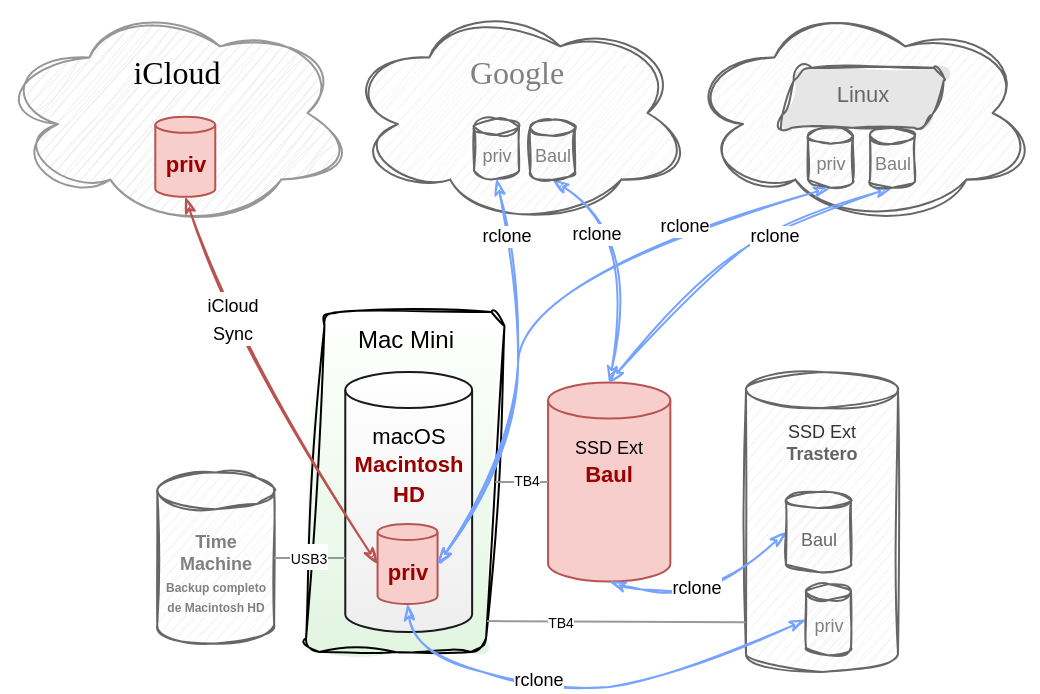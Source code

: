 <mxfile version="22.1.2" type="device">
  <diagram name="Page-1" id="sTeGwQV9_m6BofXgbJ5z">
    <mxGraphModel dx="762" dy="608" grid="1" gridSize="10" guides="1" tooltips="1" connect="1" arrows="1" fold="1" page="1" pageScale="1" pageWidth="1169" pageHeight="1654" math="0" shadow="0">
      <root>
        <mxCell id="0" />
        <mxCell id="1" parent="0" />
        <mxCell id="6rD2mT2luqhWMipCLlh9-2" value="" style="ellipse;shape=cloud;whiteSpace=wrap;html=1;fillColor=#f5f5f5;strokeColor=#666666;fontSize=16;sketch=1;curveFitting=1;jiggle=2;fontFamily=Verdana;labelPosition=center;verticalLabelPosition=middle;align=center;verticalAlign=top;fontColor=#333333;" parent="1" vertex="1">
          <mxGeometry x="424.56" y="113" width="174.56" height="111" as="geometry" />
        </mxCell>
        <mxCell id="6rD2mT2luqhWMipCLlh9-6" value="&lt;font style=&quot;font-size: 9px;&quot;&gt;SSD Ext&lt;br&gt;&lt;/font&gt;&lt;b style=&quot;&quot;&gt;&lt;font color=&quot;#636363&quot;&gt;Trastero&lt;/font&gt;&lt;/b&gt;" style="shape=cylinder3;whiteSpace=wrap;html=1;boundedLbl=1;backgroundOutline=1;size=9;verticalAlign=top;fontSize=9;fillColor=#f5f5f5;strokeColor=#666666;fontColor=#333333;sketch=1;curveFitting=1;jiggle=1;" parent="1" vertex="1">
          <mxGeometry x="454" y="298" width="76" height="150" as="geometry" />
        </mxCell>
        <mxCell id="6rD2mT2luqhWMipCLlh9-19" value="Mac Mini" style="shape=parallelogram;perimeter=parallelogramPerimeter;whiteSpace=wrap;html=1;fixedSize=1;size=10.0;rounded=1;fontSize=12;strokeWidth=1;sketch=1;curveFitting=1;jiggle=2;fillColor=#FFFFFF;strokeColor=#000000;fillStyle=solid;arcSize=14;verticalAlign=top;gradientColor=#E1F5E0;" parent="1" vertex="1">
          <mxGeometry x="233.64" y="268" width="100" height="170" as="geometry" />
        </mxCell>
        <mxCell id="z99PI1cJXAMRWRogK8VI-193" value="&lt;br&gt;iCloud" style="ellipse;shape=cloud;whiteSpace=wrap;html=1;fillColor=#EEEEEE;strokeColor=#979797;fontSize=16;sketch=1;curveFitting=1;jiggle=2;fontFamily=Verdana;labelPosition=center;verticalLabelPosition=middle;align=center;verticalAlign=top;fillStyle=hachure;gradientColor=#979797;gradientDirection=north;" parent="1" vertex="1">
          <mxGeometry x="82" y="113" width="174.56" height="111" as="geometry" />
        </mxCell>
        <mxCell id="6rD2mT2luqhWMipCLlh9-1" value="&lt;font color=&quot;#808080&quot;&gt;&lt;br&gt;Google&lt;/font&gt;" style="ellipse;shape=cloud;whiteSpace=wrap;html=1;fillColor=#f5f5f5;strokeColor=#666666;fontSize=16;sketch=1;curveFitting=1;jiggle=2;fontFamily=Verdana;labelPosition=center;verticalLabelPosition=middle;align=center;verticalAlign=top;fontColor=#333333;" parent="1" vertex="1">
          <mxGeometry x="252" y="113" width="174.56" height="111" as="geometry" />
        </mxCell>
        <mxCell id="6rD2mT2luqhWMipCLlh9-4" value="&lt;b style=&quot;border-color: var(--border-color); color: rgb(153, 0, 0); font-size: 11px;&quot;&gt;priv&lt;/b&gt;" style="shape=cylinder3;whiteSpace=wrap;html=1;boundedLbl=1;backgroundOutline=1;size=4;fillColor=#f8cecc;strokeColor=#b85450;" parent="1" vertex="1">
          <mxGeometry x="158.64" y="170.42" width="30" height="40" as="geometry" />
        </mxCell>
        <mxCell id="6rD2mT2luqhWMipCLlh9-5" value="&lt;font style=&quot;font-size: 9px;&quot;&gt;SSD Ext&lt;/font&gt; &lt;font size=&quot;1&quot; color=&quot;#990000&quot;&gt;&lt;b style=&quot;font-size: 11px;&quot;&gt;Baul&lt;/b&gt;&lt;/font&gt;" style="shape=cylinder3;whiteSpace=wrap;html=1;boundedLbl=1;backgroundOutline=1;size=9;verticalAlign=top;fillColor=#f8cecc;strokeColor=#b85450;" parent="1" vertex="1">
          <mxGeometry x="355.03" y="303.26" width="61.14" height="99.48" as="geometry" />
        </mxCell>
        <mxCell id="6rD2mT2luqhWMipCLlh9-7" value="&lt;font style=&quot;font-size: 11px;&quot;&gt;&lt;font style=&quot;font-size: 11px;&quot;&gt;macOS&lt;/font&gt; &lt;font style=&quot;font-size: 11px;&quot; color=&quot;#990000&quot;&gt;&lt;b&gt;Macintosh HD&lt;/b&gt;&lt;/font&gt;&lt;/font&gt;" style="shape=cylinder3;whiteSpace=wrap;html=1;boundedLbl=1;backgroundOutline=1;size=9;verticalAlign=top;fillColor=#FFFFFF;strokeColor=#1A1A1A;gradientColor=#EEEEEE;" parent="1" vertex="1">
          <mxGeometry x="253.64" y="298" width="63.42" height="130" as="geometry" />
        </mxCell>
        <mxCell id="6rD2mT2luqhWMipCLlh9-8" value="&lt;b style=&quot;border-color: var(--border-color); color: rgb(153, 0, 0); font-size: 11px;&quot;&gt;priv&lt;/b&gt;" style="shape=cylinder3;whiteSpace=wrap;html=1;boundedLbl=1;backgroundOutline=1;size=4;fillColor=#f8cecc;strokeColor=#b85450;" parent="1" vertex="1">
          <mxGeometry x="269.78" y="374" width="30" height="40" as="geometry" />
        </mxCell>
        <mxCell id="6rD2mT2luqhWMipCLlh9-12" value="" style="endArrow=classicThin;html=1;curved=1;strokeColor=#b85450;strokeWidth=1;sketch=1;curveFitting=1;jiggle=1;exitX=0;exitY=0.5;exitDx=0;exitDy=0;startArrow=classicThin;startFill=1;endFill=1;entryX=0.5;entryY=1;entryDx=0;entryDy=0;exitPerimeter=0;entryPerimeter=0;fillColor=#f8cecc;" parent="1" source="6rD2mT2luqhWMipCLlh9-8" target="6rD2mT2luqhWMipCLlh9-4" edge="1">
          <mxGeometry width="50" height="50" relative="1" as="geometry">
            <mxPoint x="-83" y="241" as="sourcePoint" />
            <mxPoint x="-116" y="311" as="targetPoint" />
            <Array as="points">
              <mxPoint x="200" y="290" />
            </Array>
          </mxGeometry>
        </mxCell>
        <mxCell id="6rD2mT2luqhWMipCLlh9-14" value="&lt;font style=&quot;font-size: 9px;&quot;&gt;iCloud&lt;br&gt;Sync&lt;/font&gt;" style="edgeLabel;html=1;align=center;verticalAlign=middle;resizable=0;points=[];" parent="6rD2mT2luqhWMipCLlh9-12" vertex="1" connectable="0">
          <mxGeometry x="0.08" y="-8" relative="1" as="geometry">
            <mxPoint x="-17" y="-25" as="offset" />
          </mxGeometry>
        </mxCell>
        <mxCell id="6rD2mT2luqhWMipCLlh9-15" value="" style="endArrow=classicThin;html=1;curved=1;strokeColor=#75A3FF;strokeWidth=1;sketch=1;curveFitting=1;jiggle=1;exitX=0;exitY=0.5;exitDx=0;exitDy=0;startArrow=classicThin;startFill=1;endFill=1;entryX=0.5;entryY=1;entryDx=0;entryDy=0;exitPerimeter=0;entryPerimeter=0;fillColor=#f8cecc;arcSize=20;" parent="1" source="t40QtIuJL7k-ooe3rg4q-14" target="6rD2mT2luqhWMipCLlh9-8" edge="1">
          <mxGeometry width="50" height="50" relative="1" as="geometry">
            <mxPoint x="458.64" y="428" as="sourcePoint" />
            <mxPoint x="289.78" y="413" as="targetPoint" />
            <Array as="points">
              <mxPoint x="413.64" y="453" />
              <mxPoint x="357.5" y="458" />
              <mxPoint x="287.5" y="438" />
            </Array>
          </mxGeometry>
        </mxCell>
        <mxCell id="6rD2mT2luqhWMipCLlh9-16" value="rclone" style="edgeLabel;html=1;align=center;verticalAlign=middle;resizable=0;points=[];fontSize=9;" parent="6rD2mT2luqhWMipCLlh9-15" vertex="1" connectable="0">
          <mxGeometry x="0.08" y="-8" relative="1" as="geometry">
            <mxPoint x="-16" y="3" as="offset" />
          </mxGeometry>
        </mxCell>
        <mxCell id="6rD2mT2luqhWMipCLlh9-17" value="" style="endArrow=classicThin;html=1;curved=1;strokeColor=#75A3FF;strokeWidth=1;sketch=1;curveFitting=1;jiggle=1;exitX=0;exitY=0.5;exitDx=0;exitDy=0;startArrow=classicThin;startFill=1;endFill=1;entryX=0.5;entryY=1;entryDx=0;entryDy=0;exitPerimeter=0;entryPerimeter=0;fillColor=#f8cecc;arcSize=20;" parent="1" source="t40QtIuJL7k-ooe3rg4q-15" target="6rD2mT2luqhWMipCLlh9-5" edge="1">
          <mxGeometry width="50" height="50" relative="1" as="geometry">
            <mxPoint x="475" y="386" as="sourcePoint" />
            <mxPoint x="336" y="408" as="targetPoint" />
            <Array as="points">
              <mxPoint x="440" y="408" />
              <mxPoint x="400" y="408" />
            </Array>
          </mxGeometry>
        </mxCell>
        <mxCell id="6rD2mT2luqhWMipCLlh9-18" value="rclone" style="edgeLabel;html=1;align=center;verticalAlign=middle;resizable=0;points=[];fontSize=9;" parent="6rD2mT2luqhWMipCLlh9-17" vertex="1" connectable="0">
          <mxGeometry x="0.08" y="-8" relative="1" as="geometry">
            <mxPoint x="-2" y="6" as="offset" />
          </mxGeometry>
        </mxCell>
        <mxCell id="6rD2mT2luqhWMipCLlh9-20" value="" style="endArrow=classicThin;html=1;curved=1;strokeColor=#75A3FF;strokeWidth=1;sketch=1;curveFitting=1;jiggle=1;exitX=0.5;exitY=1;exitDx=0;exitDy=0;startArrow=classicThin;startFill=1;endFill=1;entryX=1;entryY=0.5;entryDx=0;entryDy=0;exitPerimeter=0;entryPerimeter=0;fillColor=#f8cecc;arcSize=20;" parent="1" source="t40QtIuJL7k-ooe3rg4q-6" target="6rD2mT2luqhWMipCLlh9-8" edge="1">
          <mxGeometry width="50" height="50" relative="1" as="geometry">
            <mxPoint x="472.28" y="196.78" as="sourcePoint" />
            <mxPoint x="323.28" y="181.78" as="targetPoint" />
            <Array as="points">
              <mxPoint x="340" y="250" />
              <mxPoint x="340" y="340" />
            </Array>
          </mxGeometry>
        </mxCell>
        <mxCell id="6rD2mT2luqhWMipCLlh9-21" value="rclone" style="edgeLabel;html=1;align=center;verticalAlign=middle;resizable=0;points=[];fontSize=9;" parent="6rD2mT2luqhWMipCLlh9-20" vertex="1" connectable="0">
          <mxGeometry x="0.08" y="-8" relative="1" as="geometry">
            <mxPoint x="2" y="-83" as="offset" />
          </mxGeometry>
        </mxCell>
        <mxCell id="6rD2mT2luqhWMipCLlh9-22" value="" style="endArrow=classicThin;html=1;curved=1;strokeColor=#75A3FF;strokeWidth=1;sketch=1;curveFitting=1;jiggle=1;exitX=0.5;exitY=1;exitDx=0;exitDy=0;startArrow=classicThin;startFill=1;endFill=1;exitPerimeter=0;fillColor=#f8cecc;arcSize=20;entryX=0.5;entryY=0;entryDx=0;entryDy=0;entryPerimeter=0;" parent="1" source="t40QtIuJL7k-ooe3rg4q-7" target="6rD2mT2luqhWMipCLlh9-5" edge="1">
          <mxGeometry width="50" height="50" relative="1" as="geometry">
            <mxPoint x="444" y="91.58" as="sourcePoint" />
            <mxPoint x="390" y="290" as="targetPoint" />
            <Array as="points">
              <mxPoint x="400" y="230" />
            </Array>
          </mxGeometry>
        </mxCell>
        <mxCell id="6rD2mT2luqhWMipCLlh9-23" value="rclone" style="edgeLabel;html=1;align=center;verticalAlign=middle;resizable=0;points=[];fontSize=9;" parent="6rD2mT2luqhWMipCLlh9-22" vertex="1" connectable="0">
          <mxGeometry x="0.08" y="-8" relative="1" as="geometry">
            <mxPoint x="-10" y="-16" as="offset" />
          </mxGeometry>
        </mxCell>
        <mxCell id="6rD2mT2luqhWMipCLlh9-24" value="" style="endArrow=classicThin;html=1;curved=1;strokeColor=#75A3FF;strokeWidth=1;sketch=1;curveFitting=1;jiggle=1;exitX=0.5;exitY=1;exitDx=0;exitDy=0;startArrow=classicThin;startFill=1;endFill=1;exitPerimeter=0;fillColor=#f8cecc;arcSize=20;entryX=0.5;entryY=0;entryDx=0;entryDy=0;entryPerimeter=0;" parent="1" source="t40QtIuJL7k-ooe3rg4q-13" target="6rD2mT2luqhWMipCLlh9-5" edge="1">
          <mxGeometry width="50" height="50" relative="1" as="geometry">
            <mxPoint x="406" y="167" as="sourcePoint" />
            <mxPoint x="400" y="280" as="targetPoint" />
            <Array as="points">
              <mxPoint x="480" y="220" />
              <mxPoint x="430" y="250" />
            </Array>
          </mxGeometry>
        </mxCell>
        <mxCell id="6rD2mT2luqhWMipCLlh9-25" value="rclone" style="edgeLabel;html=1;align=center;verticalAlign=middle;resizable=0;points=[];fontSize=9;" parent="6rD2mT2luqhWMipCLlh9-24" vertex="1" connectable="0">
          <mxGeometry x="0.08" y="-8" relative="1" as="geometry">
            <mxPoint x="31" y="-7" as="offset" />
          </mxGeometry>
        </mxCell>
        <mxCell id="6rD2mT2luqhWMipCLlh9-26" value="" style="endArrow=classicThin;html=1;curved=1;strokeColor=#75A3FF;strokeWidth=1;sketch=1;curveFitting=1;jiggle=1;startArrow=classicThin;startFill=1;endFill=1;fillColor=#f8cecc;exitX=0.5;exitY=1;exitDx=0;exitDy=0;exitPerimeter=0;arcSize=20;entryX=1;entryY=0.5;entryDx=0;entryDy=0;entryPerimeter=0;" parent="1" source="t40QtIuJL7k-ooe3rg4q-12" target="6rD2mT2luqhWMipCLlh9-8" edge="1">
          <mxGeometry width="50" height="50" relative="1" as="geometry">
            <mxPoint x="530" y="145" as="sourcePoint" />
            <mxPoint x="321" y="380" as="targetPoint" />
            <Array as="points">
              <mxPoint x="340" y="250" />
              <mxPoint x="340" y="340" />
            </Array>
          </mxGeometry>
        </mxCell>
        <mxCell id="6rD2mT2luqhWMipCLlh9-28" value="rclone" style="edgeLabel;html=1;align=center;verticalAlign=middle;resizable=0;points=[];fontSize=9;" parent="6rD2mT2luqhWMipCLlh9-26" vertex="1" connectable="0">
          <mxGeometry x="-0.012" relative="1" as="geometry">
            <mxPoint x="79" y="-24" as="offset" />
          </mxGeometry>
        </mxCell>
        <mxCell id="t40QtIuJL7k-ooe3rg4q-1" value="&lt;b style=&quot;&quot;&gt;&lt;font color=&quot;#808080&quot;&gt;Time&lt;br&gt;Machine&lt;br&gt;&lt;/font&gt;&lt;font color=&quot;#808080&quot; style=&quot;font-size: 6px;&quot;&gt;Backup completo de Macintosh HD&lt;/font&gt;&lt;br&gt;&lt;/b&gt;" style="shape=cylinder3;whiteSpace=wrap;html=1;boundedLbl=1;backgroundOutline=1;size=9.214;verticalAlign=middle;fillColor=#f5f5f5;fontColor=#333333;strokeColor=#666666;sketch=1;curveFitting=1;jiggle=1;fontSize=9;" parent="1" vertex="1">
          <mxGeometry x="159.64" y="348.24" width="58.42" height="85.5" as="geometry" />
        </mxCell>
        <mxCell id="t40QtIuJL7k-ooe3rg4q-4" value="" style="endArrow=none;html=1;rounded=0;exitX=1;exitY=0.5;exitDx=0;exitDy=0;entryX=0;entryY=0.5;entryDx=0;entryDy=0;entryPerimeter=0;strokeColor=#999999;" parent="1" source="6rD2mT2luqhWMipCLlh9-19" target="6rD2mT2luqhWMipCLlh9-5" edge="1">
          <mxGeometry width="50" height="50" relative="1" as="geometry">
            <mxPoint x="343.64" y="358" as="sourcePoint" />
            <mxPoint x="493.64" y="208" as="targetPoint" />
          </mxGeometry>
        </mxCell>
        <mxCell id="-IOYwJBibjj_qAMP-D-E-2" value="&lt;font style=&quot;font-size: 7px;&quot;&gt;TB4&lt;/font&gt;" style="edgeLabel;html=1;align=center;verticalAlign=middle;resizable=0;points=[];" parent="t40QtIuJL7k-ooe3rg4q-4" vertex="1" connectable="0">
          <mxGeometry x="-0.455" relative="1" as="geometry">
            <mxPoint x="8" y="-2" as="offset" />
          </mxGeometry>
        </mxCell>
        <mxCell id="t40QtIuJL7k-ooe3rg4q-5" value="" style="endArrow=none;html=1;rounded=0;exitX=1;exitY=1;exitDx=0;exitDy=0;entryX=-0.002;entryY=0.834;entryDx=0;entryDy=0;entryPerimeter=0;strokeColor=#999999;" parent="1" source="6rD2mT2luqhWMipCLlh9-19" target="6rD2mT2luqhWMipCLlh9-6" edge="1">
          <mxGeometry width="50" height="50" relative="1" as="geometry">
            <mxPoint x="336.64" y="391" as="sourcePoint" />
            <mxPoint x="363.64" y="369" as="targetPoint" />
          </mxGeometry>
        </mxCell>
        <mxCell id="-IOYwJBibjj_qAMP-D-E-3" value="&lt;font style=&quot;font-size: 7px;&quot;&gt;TB4&lt;/font&gt;" style="edgeLabel;html=1;align=center;verticalAlign=middle;resizable=0;points=[];" parent="t40QtIuJL7k-ooe3rg4q-5" vertex="1" connectable="0">
          <mxGeometry x="-0.432" y="1" relative="1" as="geometry">
            <mxPoint as="offset" />
          </mxGeometry>
        </mxCell>
        <mxCell id="t40QtIuJL7k-ooe3rg4q-6" value="&lt;font color=&quot;#808080&quot;&gt;priv&lt;/font&gt;" style="shape=cylinder3;whiteSpace=wrap;html=1;boundedLbl=1;backgroundOutline=1;size=4;fillColor=#f5f5f5;strokeColor=#666666;fontSize=9;fontColor=#333333;sketch=1;curveFitting=1;jiggle=1;" parent="1" vertex="1">
          <mxGeometry x="318.03" y="171.42" width="22.5" height="30" as="geometry" />
        </mxCell>
        <mxCell id="t40QtIuJL7k-ooe3rg4q-7" value="&lt;font color=&quot;#808080&quot;&gt;Baul&lt;/font&gt;" style="shape=cylinder3;whiteSpace=wrap;html=1;boundedLbl=1;backgroundOutline=1;size=4;fillColor=#f5f5f5;strokeColor=#666666;fontSize=9;fontColor=#333333;sketch=1;curveFitting=1;jiggle=1;" parent="1" vertex="1">
          <mxGeometry x="346.03" y="171.84" width="22.5" height="30" as="geometry" />
        </mxCell>
        <mxCell id="t40QtIuJL7k-ooe3rg4q-14" value="&lt;font color=&quot;#808080&quot;&gt;priv&lt;/font&gt;" style="shape=cylinder3;whiteSpace=wrap;html=1;boundedLbl=1;backgroundOutline=1;size=4;fillColor=#f5f5f5;strokeColor=#666666;fontSize=9;fontColor=#333333;sketch=1;curveFitting=1;jiggle=1;" parent="1" vertex="1">
          <mxGeometry x="484" y="404" width="22.5" height="35.68" as="geometry" />
        </mxCell>
        <mxCell id="t40QtIuJL7k-ooe3rg4q-15" value="&lt;font color=&quot;#666666&quot;&gt;Baul&lt;/font&gt;" style="shape=cylinder3;whiteSpace=wrap;html=1;boundedLbl=1;backgroundOutline=1;size=4;fillColor=#f5f5f5;strokeColor=#666666;fontSize=9;fontColor=#333333;sketch=1;curveFitting=1;jiggle=1;" parent="1" vertex="1">
          <mxGeometry x="474" y="358" width="32.5" height="40" as="geometry" />
        </mxCell>
        <mxCell id="t40QtIuJL7k-ooe3rg4q-16" value="" style="endArrow=none;html=1;rounded=0;exitX=1;exitY=0.5;exitDx=0;exitDy=0;entryX=0;entryY=0;entryDx=0;entryDy=93;strokeColor=#999999;exitPerimeter=0;entryPerimeter=0;" parent="1" source="t40QtIuJL7k-ooe3rg4q-1" target="6rD2mT2luqhWMipCLlh9-7" edge="1">
          <mxGeometry width="50" height="50" relative="1" as="geometry">
            <mxPoint x="338.64" y="358" as="sourcePoint" />
            <mxPoint x="363.64" y="348" as="targetPoint" />
          </mxGeometry>
        </mxCell>
        <mxCell id="-IOYwJBibjj_qAMP-D-E-4" value="&lt;font style=&quot;font-size: 7px;&quot;&gt;USB3&lt;/font&gt;" style="edgeLabel;html=1;align=center;verticalAlign=middle;resizable=0;points=[];" parent="t40QtIuJL7k-ooe3rg4q-16" vertex="1" connectable="0">
          <mxGeometry x="-0.242" y="1" relative="1" as="geometry">
            <mxPoint x="3" as="offset" />
          </mxGeometry>
        </mxCell>
        <mxCell id="snRlGT6kGkVJ1p4lp6EM-2" value="&lt;font color=&quot;#666666&quot;&gt;Linux&lt;/font&gt;" style="shape=parallelogram;perimeter=parallelogramPerimeter;whiteSpace=wrap;html=1;fixedSize=1;size=10.0;rounded=1;fontSize=11;strokeWidth=1;sketch=1;curveFitting=1;jiggle=2;fillColor=#E6E6E6;strokeColor=#666666;fillStyle=solid;arcSize=14;verticalAlign=top;fontColor=#333333;" parent="1" vertex="1">
          <mxGeometry x="470" y="145.84" width="85" height="30" as="geometry" />
        </mxCell>
        <mxCell id="t40QtIuJL7k-ooe3rg4q-12" value="&lt;font color=&quot;#808080&quot;&gt;priv&lt;/font&gt;" style="shape=cylinder3;whiteSpace=wrap;html=1;boundedLbl=1;backgroundOutline=1;size=4;fillColor=#f5f5f5;strokeColor=#666666;fontSize=9;fontColor=#333333;sketch=1;curveFitting=1;jiggle=1;" parent="1" vertex="1">
          <mxGeometry x="484.98" y="175.84" width="22.5" height="30" as="geometry" />
        </mxCell>
        <mxCell id="t40QtIuJL7k-ooe3rg4q-13" value="&lt;font color=&quot;#808080&quot;&gt;Baul&lt;/font&gt;" style="shape=cylinder3;whiteSpace=wrap;html=1;boundedLbl=1;backgroundOutline=1;size=4;fillColor=#f5f5f5;strokeColor=#666666;fontSize=9;fontColor=#333333;sketch=1;curveFitting=1;jiggle=1;" parent="1" vertex="1">
          <mxGeometry x="516" y="175.84" width="22.5" height="30" as="geometry" />
        </mxCell>
      </root>
    </mxGraphModel>
  </diagram>
</mxfile>
